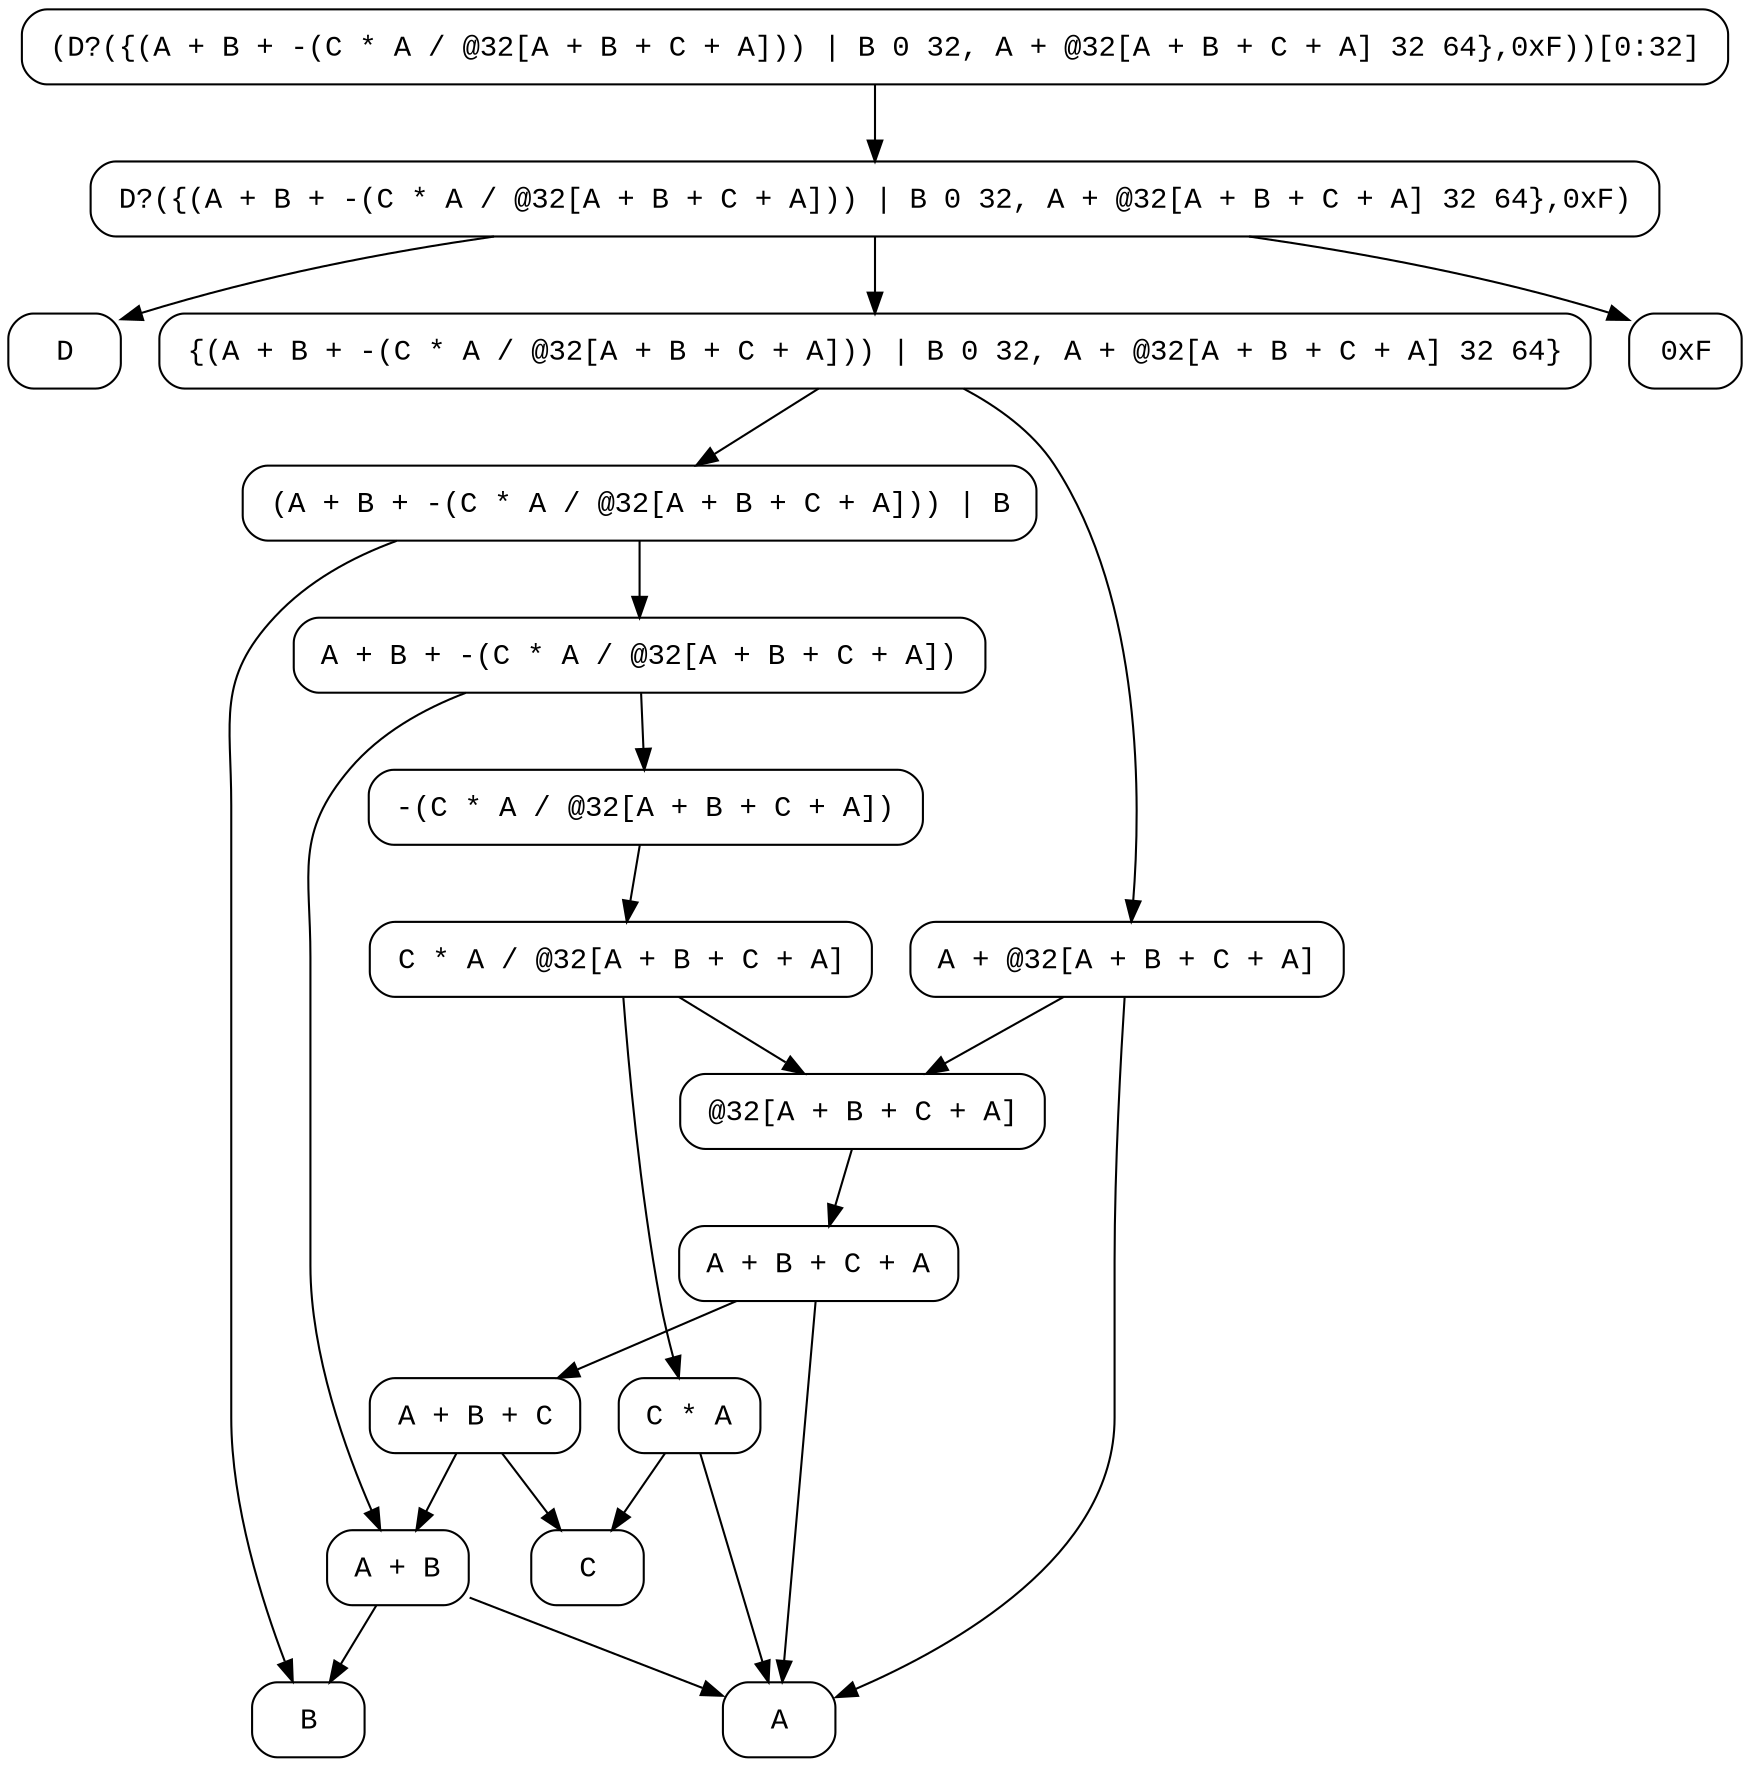 digraph asm_graph {
15575942389512868227 [
shape="Mrecord" fontname="Courier New"label =<<table border="0" cellborder="0" cellpadding="3"><tr><td align="left">D</td></tr></table>> ];
8326665624501359652 [
shape="Mrecord" fontname="Courier New"label =<<table border="0" cellborder="0" cellpadding="3"><tr><td align="left">A + @32[A + B + C + A]</td></tr></table>> ];
3786517639489577093 [
shape="Mrecord" fontname="Courier New"label =<<table border="0" cellborder="0" cellpadding="3"><tr><td align="left">C * A</td></tr></table>> ];
11215486288878174886 [
shape="Mrecord" fontname="Courier New"label =<<table border="0" cellborder="0" cellpadding="3"><tr><td align="left">B</td></tr></table>> ];
13982538940398475208 [
shape="Mrecord" fontname="Courier New"label =<<table border="0" cellborder="0" cellpadding="3"><tr><td align="left">@32[A + B + C + A]</td></tr></table>> ];
18107600485833036809 [
shape="Mrecord" fontname="Courier New"label =<<table border="0" cellborder="0" cellpadding="3"><tr><td align="left">-(C * A / @32[A + B + C + A])</td></tr></table>> ];
12675148690717488619 [
shape="Mrecord" fontname="Courier New"label =<<table border="0" cellborder="0" cellpadding="3"><tr><td align="left">A</td></tr></table>> ];
5978631258814382641 [
shape="Mrecord" fontname="Courier New"label =<<table border="0" cellborder="0" cellpadding="3"><tr><td align="left">(D?(&#0123;(A + B + -(C * A / @32[A + B + C + A])) &#0124; B 0 32, A + @32[A + B + C + A] 32 64&#0125;,0xF))[0:32]</td></tr></table>> ];
13686561411465440017 [
shape="Mrecord" fontname="Courier New"label =<<table border="0" cellborder="0" cellpadding="3"><tr><td align="left">D?(&#0123;(A + B + -(C * A / @32[A + B + C + A])) &#0124; B 0 32, A + @32[A + B + C + A] 32 64&#0125;,0xF)</td></tr></table>> ];
387980098838544499 [
shape="Mrecord" fontname="Courier New"label =<<table border="0" cellborder="0" cellpadding="3"><tr><td align="left">A + B + -(C * A / @32[A + B + C + A])</td></tr></table>> ];
14071914429702457873 [
shape="Mrecord" fontname="Courier New"label =<<table border="0" cellborder="0" cellpadding="3"><tr><td align="left">C * A / @32[A + B + C + A]</td></tr></table>> ];
14020629154659935957 [
shape="Mrecord" fontname="Courier New"label =<<table border="0" cellborder="0" cellpadding="3"><tr><td align="left">&#0123;(A + B + -(C * A / @32[A + B + C + A])) &#0124; B 0 32, A + @32[A + B + C + A] 32 64&#0125;</td></tr></table>> ];
4198731659259230900 [
shape="Mrecord" fontname="Courier New"label =<<table border="0" cellborder="0" cellpadding="3"><tr><td align="left">C</td></tr></table>> ];
16471707408814104567 [
shape="Mrecord" fontname="Courier New"label =<<table border="0" cellborder="0" cellpadding="3"><tr><td align="left">A + B</td></tr></table>> ];
16376303770035797240 [
shape="Mrecord" fontname="Courier New"label =<<table border="0" cellborder="0" cellpadding="3"><tr><td align="left">(A + B + -(C * A / @32[A + B + C + A])) &#0124; B</td></tr></table>> ];
12311641549933089682 [
shape="Mrecord" fontname="Courier New"label =<<table border="0" cellborder="0" cellpadding="3"><tr><td align="left">A + B + C + A</td></tr></table>> ];
188215527701038837 [
shape="Mrecord" fontname="Courier New"label =<<table border="0" cellborder="0" cellpadding="3"><tr><td align="left">A + B + C</td></tr></table>> ];
18389447398087242078 [
shape="Mrecord" fontname="Courier New"label =<<table border="0" cellborder="0" cellpadding="3"><tr><td align="left">0xF</td></tr></table>> ];
13686561411465440017 -> 15575942389512868227[];
16471707408814104567 -> 12675148690717488619[];
16471707408814104567 -> 11215486288878174886[];
387980098838544499 -> 16471707408814104567[];
3786517639489577093 -> 4198731659259230900[];
3786517639489577093 -> 12675148690717488619[];
14071914429702457873 -> 3786517639489577093[];
188215527701038837 -> 16471707408814104567[];
188215527701038837 -> 4198731659259230900[];
12311641549933089682 -> 188215527701038837[];
12311641549933089682 -> 12675148690717488619[];
13982538940398475208 -> 12311641549933089682[];
14071914429702457873 -> 13982538940398475208[];
18107600485833036809 -> 14071914429702457873[];
387980098838544499 -> 18107600485833036809[];
16376303770035797240 -> 387980098838544499[];
16376303770035797240 -> 11215486288878174886[];
14020629154659935957 -> 16376303770035797240[];
8326665624501359652 -> 12675148690717488619[];
8326665624501359652 -> 13982538940398475208[];
14020629154659935957 -> 8326665624501359652[];
13686561411465440017 -> 14020629154659935957[];
13686561411465440017 -> 18389447398087242078[];
5978631258814382641 -> 13686561411465440017[];
}
